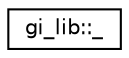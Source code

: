 digraph "Graphical Class Hierarchy"
{
  edge [fontname="Helvetica",fontsize="10",labelfontname="Helvetica",labelfontsize="10"];
  node [fontname="Helvetica",fontsize="10",shape=record];
  rankdir="LR";
  Node1 [label="gi_lib::_",height=0.2,width=0.4,color="black", fillcolor="white", style="filled",URL="$structgi__lib_1_1__.html",tooltip="Don&#39;t care. Use this structure when you don&#39;t need a parameter in a lambda expression. "];
}
